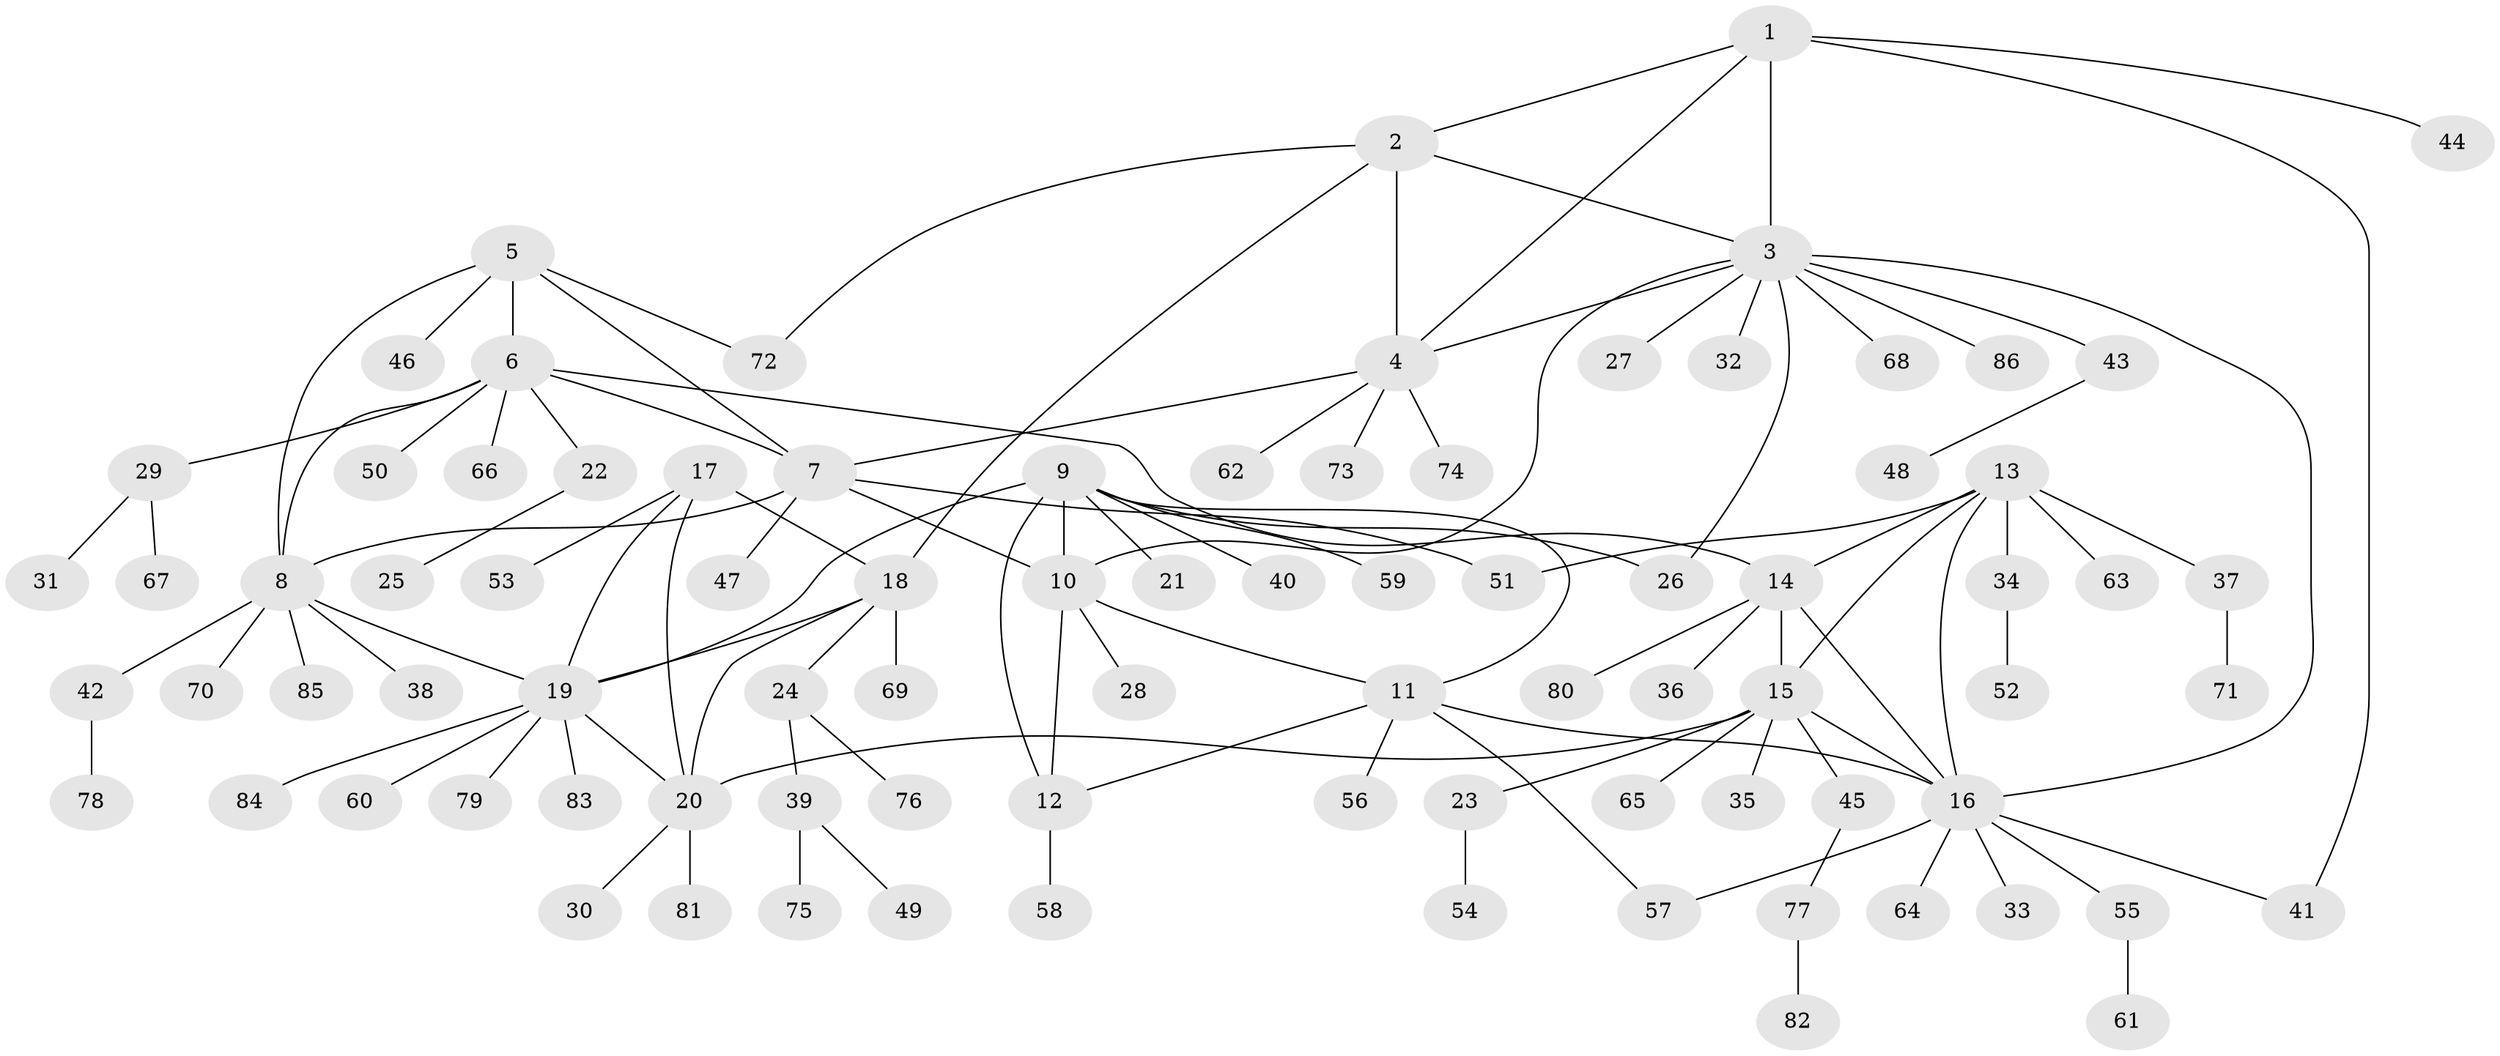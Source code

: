 // Generated by graph-tools (version 1.1) at 2025/54/03/09/25 04:54:54]
// undirected, 86 vertices, 111 edges
graph export_dot {
graph [start="1"]
  node [color=gray90,style=filled];
  1;
  2;
  3;
  4;
  5;
  6;
  7;
  8;
  9;
  10;
  11;
  12;
  13;
  14;
  15;
  16;
  17;
  18;
  19;
  20;
  21;
  22;
  23;
  24;
  25;
  26;
  27;
  28;
  29;
  30;
  31;
  32;
  33;
  34;
  35;
  36;
  37;
  38;
  39;
  40;
  41;
  42;
  43;
  44;
  45;
  46;
  47;
  48;
  49;
  50;
  51;
  52;
  53;
  54;
  55;
  56;
  57;
  58;
  59;
  60;
  61;
  62;
  63;
  64;
  65;
  66;
  67;
  68;
  69;
  70;
  71;
  72;
  73;
  74;
  75;
  76;
  77;
  78;
  79;
  80;
  81;
  82;
  83;
  84;
  85;
  86;
  1 -- 2;
  1 -- 3;
  1 -- 4;
  1 -- 41;
  1 -- 44;
  2 -- 3;
  2 -- 4;
  2 -- 18;
  2 -- 72;
  3 -- 4;
  3 -- 10;
  3 -- 16;
  3 -- 26;
  3 -- 27;
  3 -- 32;
  3 -- 43;
  3 -- 68;
  3 -- 86;
  4 -- 7;
  4 -- 62;
  4 -- 73;
  4 -- 74;
  5 -- 6;
  5 -- 7;
  5 -- 8;
  5 -- 46;
  5 -- 72;
  6 -- 7;
  6 -- 8;
  6 -- 14;
  6 -- 22;
  6 -- 29;
  6 -- 50;
  6 -- 66;
  7 -- 8;
  7 -- 10;
  7 -- 47;
  7 -- 51;
  8 -- 19;
  8 -- 38;
  8 -- 42;
  8 -- 70;
  8 -- 85;
  9 -- 10;
  9 -- 11;
  9 -- 12;
  9 -- 19;
  9 -- 21;
  9 -- 26;
  9 -- 40;
  9 -- 59;
  10 -- 11;
  10 -- 12;
  10 -- 28;
  11 -- 12;
  11 -- 16;
  11 -- 56;
  11 -- 57;
  12 -- 58;
  13 -- 14;
  13 -- 15;
  13 -- 16;
  13 -- 34;
  13 -- 37;
  13 -- 51;
  13 -- 63;
  14 -- 15;
  14 -- 16;
  14 -- 36;
  14 -- 80;
  15 -- 16;
  15 -- 20;
  15 -- 23;
  15 -- 35;
  15 -- 45;
  15 -- 65;
  16 -- 33;
  16 -- 41;
  16 -- 55;
  16 -- 57;
  16 -- 64;
  17 -- 18;
  17 -- 19;
  17 -- 20;
  17 -- 53;
  18 -- 19;
  18 -- 20;
  18 -- 24;
  18 -- 69;
  19 -- 20;
  19 -- 60;
  19 -- 79;
  19 -- 83;
  19 -- 84;
  20 -- 30;
  20 -- 81;
  22 -- 25;
  23 -- 54;
  24 -- 39;
  24 -- 76;
  29 -- 31;
  29 -- 67;
  34 -- 52;
  37 -- 71;
  39 -- 49;
  39 -- 75;
  42 -- 78;
  43 -- 48;
  45 -- 77;
  55 -- 61;
  77 -- 82;
}
